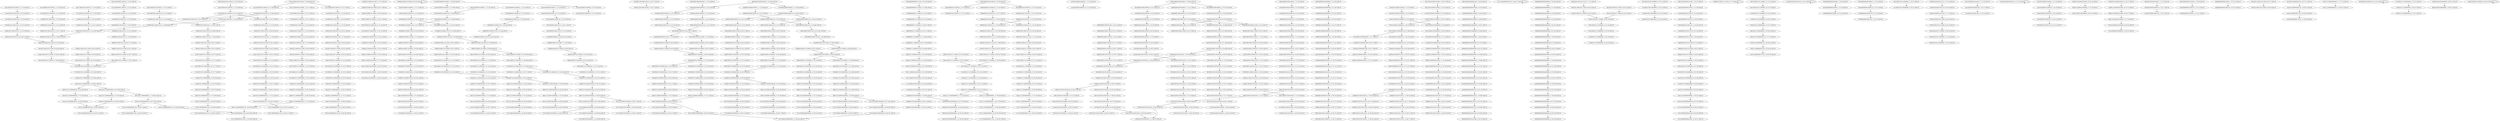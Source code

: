 digraph G {
    "10001010110000000001_15-35:17-LEN:20" -> "00010101100000000011_16-36:15-LEN:20";
    "10000101100001001000_15-35:23-LEN:20" -> "00001011000010010000_16-36:23-LEN:20";
    "00000101000011010000_8-28:16-LEN:20" -> "00000101000011010000_8-28:16-LEN:20";
    "01010010000001000011_1-21:20-LEN:20" -> "10100100000010000110_2-22:23-LEN:20";
    "10100100000101000011_2-21:393-LEN:20" -> "01001000001010000110_3-22:409-LEN:20";
    "01000011001000010010_14-33:17-LEN:20" -> "10000110010000100100_15-34:17-LEN:20";
    "01000000011000101011_5-24:25-LEN:20" -> "10000000110001010111_6-25:25-LEN:20";
    "10000010000101100000_9-29:19-LEN:20" -> "00000100001011000001_10-30:19-LEN:20";
    "00000001111000001010_8-27:200-LEN:20" -> "00000011110000010100_9-28:206-LEN:20";
    "10000110110000100000_15-35:20-LEN:20" -> "00001101100001000000_16-36:20-LEN:20";
    "00110001001110000000_12-32:31-LEN:20" -> "01100010011100000000_13-33:31-LEN:20";
    "00011011000000100000_17-37:19-LEN:20" -> "00110110000001000000_18-38:18-LEN:20";
    "01111100000000001110_20-39:190-LEN:20" -> "11111000000000011101_21-40:187-LEN:20";
    "11010001001100010101_3-23:20-LEN:20" -> "10100010011000101011_4-24:20-LEN:20";
    "00001101000010010000_16-36:31-LEN:20" -> "00011010000100100000_17-37:30-LEN:20";
    "00110100001001000000_18-38:31-LEN:20" -> "01101000010010000001_19-39:32-LEN:20";
    "01000010110000100100_14-34:23-LEN:20" -> "10000101100001001000_15-35:23-LEN:20";
    "00101000010011000101_2-21:19-LEN:20" -> "01010000100110001010_3-22:19-LEN:20";
    "01010010000010000011_1-21:18-LEN:20" -> "10100100000100000110_2-22:19-LEN:20";
    "00010000110010010001_12-32:16-LEN:20" -> "00100001100100100010_13-33:16-LEN:20";
    "00100000001000000000_2-21:145-LEN:20" -> "01000000010000000000_3-22:145-LEN:20";
    "10100001010000001010_8-27:237-LEN:20" -> "01000010100000010100_9-28:238-LEN:20";
    "01101100000010000001_19-39:17-LEN:20" -> "11011000000100000011_20-40:16-LEN:20";
    "01000010000010000110_3-22:442-LEN:20" -> "10000100000100001101_4-23:413-LEN:20";
    "01000010000010000110_3-22:442-LEN:20" -> "10000100000100001101_4-24:22-LEN:20";
    "00010100001101100001_10-29:390-LEN:20" -> "00101000011011000010_11-30:386-LEN:20";
    "01101100001001000000_19-38:358-LEN:20" -> "11011000010010000001_20-40:18-LEN:20";
    "01101100001001000000_19-38:358-LEN:20" -> "11011000010010000001_20-39:354-LEN:20";
    "00110110000010000000_18-37:365-LEN:20" -> "01101100000100000000_19-38:359-LEN:20";
    "00010010010100100100_17-37:21-LEN:20" -> "00100100101001001000_18-38:20-LEN:20";
    "01000010011000100111_5-25:32-LEN:20" -> "10000100110001001110_6-26:31-LEN:20";
    "01000010110000010000_14-34:20-LEN:20" -> "10000101100000100000_15-35:19-LEN:20";
    "00000011110000010100_9-28:206-LEN:20" -> "00000111100000101001_10-29:198-LEN:20";
    "00100000000000010000_2-21:83-LEN:20" -> "01000000000000100000_3-22:85-LEN:20";
    "01000010011000101011_5-25:18-LEN:20" -> "10000100110001010110_6-26:20-LEN:20";
    "01111100000000001101_20-40:17-LEN:20" -> "01111100000000001101_20-40:17-LEN:20";
    "10000110110000100100_15-34:372-LEN:20" -> "00001101100001001000_16-35:376-LEN:20";
    "00010111110000000000_16-35:221-LEN:20" -> "00101111100000000001_17-36:199-LEN:20";
    "00010111110000000000_16-35:221-LEN:20" -> "00101111100000000001_17-37:16-LEN:20";
    "00000000000000000000_4-23:244-LEN:20" -> "00000000000000000000_5-24:241-LEN:20";
    "00001101100001000000_16-36:20-LEN:20" -> "00011011000010000000_17-37:20-LEN:20";
    "10001000011000010100_11-31:35-LEN:20" -> "00010000110000101001_12-32:35-LEN:20";
    "01100010011100000000_13-33:31-LEN:20" -> "11000100111000000000_14-34:32-LEN:20";
    "00100010000110000101_9-29:34-LEN:20" -> "01000100001100001010_10-30:35-LEN:20";
    "00101000000101001010_13-32:226-LEN:20" -> "01010000001010010100_14-33:228-LEN:20";
    "00011001001000100100_17-37:17-LEN:20" -> "00110010010001001000_18-38:17-LEN:20";
    "01010000101000000101_7-26:232-LEN:20" -> "10100001010000001010_8-27:237-LEN:20";
    "01101100000100000000_19-38:359-LEN:20" -> "11011000001000000000_20-39:357-LEN:20";
    "00000100010000100100_6-26:24-LEN:20" -> "00001000100001001001_7-27:23-LEN:20";
    "10000110110000010000_15-34:383-LEN:20" -> "00001101100000100000_16-35:384-LEN:20";
    "00101011000000000110_17-37:69-LEN:20" -> "01010110000000001101_18-38:65-LEN:20";
    "10000100110000101110_6-26:24-LEN:20" -> "00001001100001011100_7-27:26-LEN:20";
    "10000010100001101000_7-27:29-LEN:20" -> "00000101000011010000_8-28:30-LEN:20";
    "00000001000011001001_8-27:17-LEN:20" -> "00000010000110010010_9-28:17-LEN:20";
    "00000010001000011000_5-25:32-LEN:20" -> "00000100010000110000_6-26:31-LEN:20";
    "10100001001100010101_3-23:19-LEN:20" -> "01000010011000101011_5-24:389-LEN:20";
    "10100001001100010101_3-23:19-LEN:20" -> "01000010011000101011_5-25:65-LEN:20";
    "10000100000100001011_4-24:19-LEN:20" -> "00001000001000010110_5-25:20-LEN:20";
    "10001010110000000001_15-35:78-LEN:20" -> "00010101100000000011_16-36:73-LEN:20";
    "00110001011110000000_12-32:16-LEN:20" -> "01100010111100000000_13-33:16-LEN:20";
    "00000000000000000000_14-33:241-LEN:20" -> "00000000000000000000_15-34:236-LEN:20";
    "01100010100110000000_13-32:15-LEN:20" -> "11000101001100000000_14-33:15-LEN:20";
    "00000000100000000000_9-28:101-LEN:20" -> "00000001000000000000_10-29:99-LEN:20";
    "10101100000000011010_19-39:63-LEN:20" -> "01011000000000110101_20-40:62-LEN:20";
    "10000010100100000000_18-38:17-LEN:20" -> "00000101001000000001_19-39:15-LEN:20";
    "00100001101100000100_13-32:386-LEN:20" -> "01000011011000001000_14-33:385-LEN:20";
    "00000000000000000000_3-22:248-LEN:20" -> "00000000000000000000_4-23:244-LEN:20";
    "00010011000100111000_8-28:35-LEN:20" -> "00100110001001110000_9-29:35-LEN:20";
    "10000110110000100000_15-35:18-LEN:20" -> "00001101100001000000_16-36:19-LEN:20";
    "00000010100101001110_18-37:18-LEN:20" -> "00000101001010011100_19-38:18-LEN:20";
    "00110100000100000000_18-38:23-LEN:20" -> "01101000001000000000_19-39:23-LEN:20";
    "10000010011000101011_4-24:18-LEN:20" -> "00000100110001010111_5-25:17-LEN:20";
    "00001011000010010000_16-36:23-LEN:20" -> "00010110000100100000_17-37:23-LEN:20";
    "01000001000010110000_8-28:20-LEN:20" -> "10000010000101100000_9-29:19-LEN:20";
    "00011011000010000000_17-37:18-LEN:20" -> "00110110000100000000_18-38:19-LEN:20";
    "01011000010010000001_19-39:23-LEN:20" -> "10110000100100000011_20-40:23-LEN:20";
    "00001000001000010110_5-25:20-LEN:20" -> "00010000010000101100_6-26:21-LEN:20";
    "00001001100010101100_7-27:69-LEN:20" -> "00010011000101011000_8-28:73-LEN:20";
    "01000100001100100101_10-29:349-LEN:20" -> "10001000011001001010_11-30:340-LEN:20";
    "01011000001000000000_19-39:20-LEN:20" -> "10110000010000000001_20-40:17-LEN:20";
    "10000010000110100000_9-29:21-LEN:20" -> "00000100001101000001_10-30:22-LEN:20";
    "00000000000000100101_18-37:82-LEN:20" -> "00000000000001001010_19-38:80-LEN:20";
    "10000000101001101100_7-26:29-LEN:20" -> "00000001010011011000_8-27:33-LEN:20";
    "01000000010100110110_6-25:30-LEN:20" -> "10000000101001101100_7-26:29-LEN:20";
    "01010000001010010100_14-33:228-LEN:20" -> "10100000010100101001_15-34:214-LEN:20";
    "00010000010100001101_3-23:15-LEN:20" -> "00100000101000011010_5-25:31-LEN:20";
    "00010000010100001101_3-23:15-LEN:20" -> "00100000101000011011_5-24:370-LEN:20";
    "00000001000000000000_10-29:99-LEN:20" -> "00000010000000000000_11-30:98-LEN:20";
    "01000000100010000100_3-23:23-LEN:20" -> "10000001000100001001_4-24:20-LEN:20";
    "00000000000000000000_5-24:241-LEN:20" -> "00000000000000000000_6-25:242-LEN:20";
    "00010000010000110100_6-26:32-LEN:20" -> "00100000100001101000_7-27:31-LEN:20";
    "10001000010010010100_11-31:22-LEN:20" -> "00010000100100101001_12-32:20-LEN:20";
    "10000001010010100111_17-36:18-LEN:20" -> "00000010100101001110_18-37:18-LEN:20";
    "00000100001101100001_10-30:16-LEN:20" -> "00001000011011000010_11-31:16-LEN:20";
    "10000010000110110000_9-29:15-LEN:20" -> "00000100001101100001_10-30:16-LEN:20";
    "10100000001010000110_2-22:45-LEN:20" -> "01000000010100001101_3-23:38-LEN:20";
    "00001010000001010010_11-30:237-LEN:20" -> "00010100000010100101_12-31:227-LEN:20";
    "00000010011000101111_5-24:190-LEN:20" -> "00000100110001011111_6-25:194-LEN:20";
    "10100000001001010011_15-35:34-LEN:20" -> "01000000010010100110_16-36:30-LEN:20";
    "00000011000101111100_8-27:15-LEN:20" -> "00000011000101111100_8-27:15-LEN:20";
    "00010100001101100000_10-30:19-LEN:20" -> "00101000011011000000_11-31:18-LEN:20";
    "00001000001000011011_5-24:402-LEN:20" -> "00010000010000110110_6-25:401-LEN:20";
    "10100001010000001000_8-28:17-LEN:20" -> "01000010100000010001_9-29:17-LEN:20";
    "10000110010010100100_15-34:327-LEN:20" -> "00001100100101001000_16-36:23-LEN:20";
    "10000110010010100100_15-34:327-LEN:20" -> "00001100100101001001_16-35:313-LEN:20";
    "01001001010010010001_19-39:18-LEN:20" -> "10010010100100100011_20-40:18-LEN:20";
    "11000101011000000000_14-34:78-LEN:20" -> "10001010110000000001_15-35:78-LEN:20";
    "00001000100011000001_20-39:122-LEN:20" -> "00010001000110000011_21-40:115-LEN:20";
    "00000010000000000000_11-30:98-LEN:20" -> "00000100000000000000_12-31:97-LEN:20";
    "00010000110100000100_12-32:26-LEN:20" -> "00100001101000001000_13-33:25-LEN:20";
    "10000010000101100000_9-29:21-LEN:20" -> "00000100001011000001_10-30:19-LEN:20";
    "00001001100010111100_7-27:25-LEN:20" -> "00010011000101111000_8-28:26-LEN:20";
    "10000000100101001100_17-37:30-LEN:20" -> "00000001001010011000_18-38:31-LEN:20";
    "00001000100001001001_7-27:23-LEN:20" -> "00010001000010010010_8-28:24-LEN:20";
    "01001100010101110000_10-29:421-LEN:20" -> "10011000101011100000_11-30:418-LEN:20";
    "11110000010100100000_15-34:196-LEN:20" -> "11100000101001000000_16-35:197-LEN:20";
    "01000100001001001010_10-30:20-LEN:20" -> "10001000010010010100_11-31:20-LEN:20";
    "00110001010111000000_12-32:15-LEN:20" -> "01100010101110000000_13-33:15-LEN:20";
    "00111100000101001000_13-32:196-LEN:20" -> "01111000001010010000_14-33:195-LEN:20";
    "10000001001100010111_4-23:203-LEN:20" -> "00000010011000101111_5-24:190-LEN:20";
    "10000001001100010111_4-23:203-LEN:20" -> "00000010011000101111_5-25:24-LEN:20";
    "00000000011110000010_6-25:211-LEN:20" -> "00000000111100000101_7-26:200-LEN:20";
    "01011110000000000111_18-38:23-LEN:20" -> "10111100000000001110_19-39:22-LEN:20";
    "11000101011100000000_14-34:15-LEN:20" -> "10001010111000000001_15-35:17-LEN:20";
    "00000001000100001100_3-23:30-LEN:20" -> "00000010001000011000_5-25:32-LEN:20";
    "00000001000100001100_3-23:30-LEN:20" -> "00000010001000011001_5-24:388-LEN:20";
    "00000001000100001100_3-23:30-LEN:20" -> "00000010001000011000_5-24:15-LEN:20";
    "00000000000100000000_6-25:88-LEN:20" -> "00000000001000000000_7-26:91-LEN:20";
    "00001001001010010010_16-36:17-LEN:20" -> "00010010010100100100_17-37:19-LEN:20";
    "00001010000110100001_9-29:29-LEN:20" -> "00010100001101000010_10-30:30-LEN:20";
    "00010101100000000011_16-36:15-LEN:20" -> "00101011000000000110_17-37:15-LEN:20";
    "10100001000100010101_4-23:15-LEN:20" -> "10100001000100010101_4-23:15-LEN:20";
    "00000000000000000000_15-34:236-LEN:20" -> "00000000000000000000_16-35:233-LEN:20";
    "01000001010000110110_6-25:369-LEN:20" -> "10000010100001101100_7-26:369-LEN:20";
    "00001100100101001000_16-36:23-LEN:20" -> "00011001001010010000_17-37:23-LEN:20";
    "00010011000101111000_8-28:26-LEN:20" -> "00100110001011110000_9-29:25-LEN:20";
    "00100000000001000011_2-21:16-LEN:20" -> "01000000000010000110_3-22:16-LEN:20";
    "00000010001000110000_18-37:131-LEN:20" -> "00000100010001100000_19-38:127-LEN:20";
    "00010000000001000011_1-21:22-LEN:20" -> "00100000000010000110_2-22:21-LEN:20";
    "00101011000000000110_17-37:15-LEN:20" -> "01010110000000001101_18-38:15-LEN:20";
    "00100000000000100010_10-29:139-LEN:20" -> "01000000000001000100_11-30:133-LEN:20";
    "00001101000001000000_16-36:25-LEN:20" -> "00011010000010000000_17-37:24-LEN:20";
    "10101110000000001010_19-39:28-LEN:20" -> "01011100000000010101_20-40:27-LEN:20";
    "00100101000010100000_2-22:15-LEN:20" -> "01001010000101000000_3-23:15-LEN:20";
    "00011010000010000000_17-37:24-LEN:20" -> "00110100000100000000_18-38:23-LEN:20";
    "00000101000011010000_8-28:30-LEN:20" -> "00001010000110100001_9-29:29-LEN:20";
    "10000110000101001001_15-35:35-LEN:20" -> "00001100001010010010_16-36:34-LEN:20";
    "00010000101100000100_12-32:19-LEN:20" -> "00100001011000001000_13-33:20-LEN:20";
    "00110001010110000000_12-32:15-LEN:20" -> "01100010101100000000_13-33:15-LEN:20";
    "00001000001000011010_5-25:32-LEN:20" -> "00010000010000110100_6-26:32-LEN:20";
    "00001000010110000010_11-31:19-LEN:20" -> "00010000101100000100_12-32:20-LEN:20";
    "00000111100000101001_10-29:198-LEN:20" -> "00001111000001010010_11-30:199-LEN:20";
    "10001010111000000001_15-35:17-LEN:20" -> "00010101110000000011_16-36:16-LEN:20";
    "00010010010100100100_17-37:19-LEN:20" -> "00100100101001001000_18-38:20-LEN:20";
    "00100001000001000011_2-21:444-LEN:20" -> "01000010000010000110_3-22:442-LEN:20";
    "00001101100000100000_16-35:384-LEN:20" -> "00011011000001000000_17-36:383-LEN:20";
    "10000000000001000000_4-23:86-LEN:20" -> "00000000000010000000_5-24:87-LEN:20";
    "11011000001000000000_20-39:357-LEN:20" -> "10110000010000000001_21-40:354-LEN:20";
    "00011011000010000000_17-37:20-LEN:20" -> "00110110000100000000_18-38:20-LEN:20";
    "00100010000100100101_9-29:22-LEN:20" -> "01000100001001001010_10-30:23-LEN:20";
    "00001011000001000000_16-36:21-LEN:20" -> "00010110000010000000_17-37:21-LEN:20";
    "00110000101110000000_12-32:31-LEN:20" -> "01100001011100000000_13-33:31-LEN:20";
    "00101001101100000000_13-32:30-LEN:20" -> "01010011011000000000_14-33:30-LEN:20";
    "00001001100010111110_7-26:193-LEN:20" -> "00010011000101111100_8-27:199-LEN:20";
    "10000100110001010111_6-25:393-LEN:20" -> "00001001100010101110_7-26:402-LEN:20";
    "00000100001100100101_10-29:17-LEN:20" -> "00001000011001001010_11-30:17-LEN:20";
    "00010100001001100010_1-20:24-LEN:20" -> "00101000010011000101_2-21:19-LEN:20";
    "10001000010010010100_11-31:20-LEN:20" -> "00010000100100101001_12-32:22-LEN:20";
    "00100000001010011011_5-24:30-LEN:20" -> "01000000010100110110_6-25:30-LEN:20";
    "00001000000000001000_8-27:141-LEN:20" -> "00010000000000010001_9-28:136-LEN:20";
    "01101000010011000101_2-21:450-LEN:20" -> "11010000100110001010_3-22:456-LEN:20";
    "00100100010101110000_9-29:16-LEN:20" -> "01001000101011100000_10-30:16-LEN:20";
    "00010010001010111000_8-28:16-LEN:20" -> "00100100010101110000_9-29:16-LEN:20";
    "10011000010111000000_11-31:30-LEN:20" -> "00110000101110000000_12-32:31-LEN:20";
    "01010000110110000001_12-32:18-LEN:20" -> "10100001101100000010_13-33:18-LEN:20";
    "01011111000000000011_18-37:190-LEN:20" -> "10111110000000000111_19-38:180-LEN:20";
    "00110010010100100100_18-37:305-LEN:20" -> "01100100101001001000_19-38:302-LEN:20";
    "00010000000000000010_14-33:91-LEN:20" -> "00100000000000000100_15-34:85-LEN:20";
    "00000010100001101100_6-26:34-LEN:20" -> "00000101000011011000_8-27:396-LEN:20";
    "00001010000101100001_9-29:16-LEN:20" -> "00010100001011000010_10-30:17-LEN:20";
    "10100001001100010101_4-23:434-LEN:20" -> "01000010011000101011_5-24:389-LEN:20";
    "10100001001100010101_4-23:434-LEN:20" -> "01000010011000101011_5-25:65-LEN:20";
    "00011010000010000000_17-37:28-LEN:20" -> "00110100000100000000_18-38:28-LEN:20";
    "10000101000000100010_10-30:16-LEN:20" -> "00001010000001000101_11-31:15-LEN:20";
    "00000000000000000000_8-27:248-LEN:20" -> "00000000000000000000_9-28:251-LEN:20";
    "11011000010010000001_20-39:354-LEN:20" -> "10110000100100000011_21-40:360-LEN:20";
    "00000000000000000000_11-30:249-LEN:20" -> "00000000000000000000_12-31:245-LEN:20";
    "00100000010011000101_2-21:215-LEN:20" -> "01000000100110001011_3-22:213-LEN:20";
    "01001100010101100000_10-30:21-LEN:20" -> "10011000101011000000_11-31:19-LEN:20";
    "00000000000000000000_6-25:242-LEN:20" -> "00000000000000000000_7-26:245-LEN:20";
    "00100001000001000010_2-22:25-LEN:20" -> "01000010000010000101_3-23:24-LEN:20";
    "10000001000100001001_4-24:23-LEN:20" -> "00000010001000010010_5-25:26-LEN:20";
    "00000110001010111000_9-28:27-LEN:20" -> "00001100010101110000_10-29:27-LEN:20";
    "01000010011000101011_5-24:389-LEN:20" -> "10000100110001010111_6-25:393-LEN:20";
    "10000100100010101110_6-26:16-LEN:20" -> "00001001000101011100_7-27:15-LEN:20";
    "01001100010111100000_10-30:23-LEN:20" -> "10011000101111000000_11-31:21-LEN:20";
    "00100000000000000100_15-34:85-LEN:20" -> "01000000000000001001_16-35:78-LEN:20";
    "10100001010000000100_8-28:33-LEN:20" -> "01000010100000001001_9-29:34-LEN:20";
    "00100110001010110000_9-29:22-LEN:20" -> "01001100010101100000_10-30:21-LEN:20";
    "10111100000000001110_19-39:22-LEN:20" -> "01111000000000011101_20-40:23-LEN:20";
    "01010000110100001001_12-32:29-LEN:20" -> "10100001101000010010_13-33:29-LEN:20";
    "00010000000000100001_1-20:16-LEN:20" -> "00100000000001000011_2-21:16-LEN:20";
    "01101000010010001010_2-22:17-LEN:20" -> "11010000100100010101_3-23:15-LEN:20";
    "11001010000101000000_4-23:251-LEN:20" -> "10010100001010000000_5-25:29-LEN:20";
    "11001010000101000000_4-23:251-LEN:20" -> "10010100001010000001_5-24:233-LEN:20";
    "00100001000001000010_2-22:25-LEN:20" -> "01000010000010000101_3-23:20-LEN:20";
    "00010000110010010100_12-31:344-LEN:20" -> "00100001100100101001_13-32:338-LEN:20";
    "00010011000101111000_8-28:16-LEN:20" -> "00100110001011110000_9-29:16-LEN:20";
    "01100010101110000000_13-32:444-LEN:20" -> "11000101011100000000_14-33:440-LEN:20";
    "00001000011011000000_11-31:25-LEN:20" -> "00010000110110000000_12-32:24-LEN:20";
    "01000000100010000100_3-23:26-LEN:20" -> "10000001000100001001_4-24:23-LEN:20";
    "00000001000100011000_17-36:134-LEN:20" -> "00000010001000110000_18-37:131-LEN:20";
    "00001101100000000000_16-36:24-LEN:20" -> "00011011000000000000_17-37:25-LEN:20";
    "01111000001010010000_14-33:195-LEN:20" -> "11110000010100100000_15-34:196-LEN:20";
    "01000010000010000101_3-23:24-LEN:20" -> "10000100000100001011_4-24:24-LEN:20";
    "10010100001010000000_5-25:29-LEN:20" -> "00101000010100000001_6-26:32-LEN:20";
    "10000100000100001011_4-24:24-LEN:20" -> "00001000001000010110_5-25:21-LEN:20";
    "00000000000001001010_19-38:80-LEN:20" -> "00000000000010010100_20-39:82-LEN:20";
    "00000000010000110010_6-25:15-LEN:20" -> "00000000100001100100_7-26:15-LEN:20";
    "00000100010000110000_6-26:31-LEN:20" -> "00001000100001100001_7-27:33-LEN:20";
    "01010111000000000101_18-38:28-LEN:20" -> "10101110000000001010_19-39:28-LEN:20";
    "10100001101100001001_13-32:365-LEN:20" -> "01000011011000010010_14-33:378-LEN:20";
    "10000000000000010010_17-36:80-LEN:20" -> "00000000000000100101_18-37:82-LEN:20";
    "00000001010011011000_8-27:33-LEN:20" -> "00000010100110110000_9-28:31-LEN:20";
    "00000010001000011001_5-24:388-LEN:20" -> "00000100010000110010_6-25:390-LEN:20";
    "00000001001010011000_18-38:31-LEN:20" -> "00000010010100110001_19-39:28-LEN:20";
    "00100000000010000110_2-22:21-LEN:20" -> "01000000000100001101_3-23:16-LEN:20";
    "10000010000110100000_9-29:32-LEN:20" -> "00000100001101000001_10-30:28-LEN:20";
    "00100000010001000011_2-21:413-LEN:20" -> "01000000100010000110_3-22:408-LEN:20";
    "00101100000100000000_18-38:21-LEN:20" -> "01011000001000000000_19-39:19-LEN:20";
    "00100010000010000110_2-22:15-LEN:20" -> "00100010000010000110_2-22:15-LEN:20";
    "01101000000011000101_2-21:32-LEN:20" -> "11010000000110001010_3-22:33-LEN:20";
    "01000001000010110000_8-28:21-LEN:20" -> "10000010000101100000_9-29:21-LEN:20";
    "00100000100001011000_7-27:20-LEN:20" -> "01000001000010110000_8-28:20-LEN:20";
    "00100001101000001000_13-33:25-LEN:20" -> "01000011010000010000_14-34:26-LEN:20";
    "00100110001011110000_9-29:25-LEN:20" -> "01001100010111100000_10-30:23-LEN:20";
    "10100110110000000000_15-34:29-LEN:20" -> "01001101100000000000_16-35:30-LEN:20";
    "01001000000010100110_3-22:38-LEN:20" -> "10010000000101001101_4-23:34-LEN:20";
    "10011000101111000000_11-31:21-LEN:20" -> "00110001011110000000_12-32:24-LEN:20";
    "00101100000100000000_18-38:21-LEN:20" -> "01011000001000000000_19-39:20-LEN:20";
    "00000000100110001011_2-22:17-LEN:20" -> "00000001001100010111_3-23:16-LEN:20";
    "00001001100010011100_7-27:34-LEN:20" -> "00010011000100111000_8-28:35-LEN:20";
    "00000000100010000110_2-22:30-LEN:20" -> "00000001000100001100_3-23:30-LEN:20";
    "01001000001010000101_3-23:19-LEN:20" -> "10010000010100001011_4-24:15-LEN:20";
    "00000000000100010001_13-32:132-LEN:20" -> "00000000001000100011_14-33:127-LEN:20";
    "11000101011100000000_14-33:440-LEN:20" -> "10001010111000000000_15-34:451-LEN:20";
    "00011000010100100100_17-37:34-LEN:20" -> "00110000101001001000_18-38:34-LEN:20";
    "00100100101001001000_18-38:20-LEN:20" -> "01001001010010010001_19-39:18-LEN:20";
    "00101000011011000000_11-31:18-LEN:20" -> "01010000110110000001_12-32:18-LEN:20";
    "01101100000000000100_19-38:25-LEN:20" -> "11011000000000001000_20-39:26-LEN:20";
    "00100001100100101001_13-32:338-LEN:20" -> "01000011001001010010_14-33:338-LEN:20";
    "01000000000000001001_16-35:78-LEN:20" -> "10000000000000010010_17-36:80-LEN:20";
    "10010000001000011011_4-24:17-LEN:20" -> "00100000010000110110_5-25:19-LEN:20";
    "10000100000100001101_4-23:413-LEN:20" -> "00001000001000011011_5-24:402-LEN:20";
    "10000100000100001101_4-23:413-LEN:20" -> "00001000001000011010_5-25:32-LEN:20";
    "00010000110000101001_12-32:35-LEN:20" -> "00100001100001010010_13-33:34-LEN:20";
    "01000100001001001010_10-30:23-LEN:20" -> "10001000010010010100_11-31:22-LEN:20";
    "01000000010000000000_3-22:145-LEN:20" -> "10000000100000000000_4-23:143-LEN:20";
    "10000000110001010111_6-25:25-LEN:20" -> "00000001100010101110_7-26:28-LEN:20";
    "00010011000101011100_8-27:423-LEN:20" -> "00100110001010111000_9-28:420-LEN:20";
    "01100010101100000000_13-33:20-LEN:20" -> "11000101011000000000_14-34:20-LEN:20";
    "01000001000011010000_8-28:22-LEN:20" -> "10000010000110100000_9-29:21-LEN:20";
    "11000101011000000000_14-34:20-LEN:20" -> "10001010110000000001_15-35:17-LEN:20";
    "10000100110001001110_6-26:31-LEN:20" -> "00001001100010011100_7-27:34-LEN:20";
    "10000010100001011000_7-27:15-LEN:20" -> "00000101000010110000_8-28:17-LEN:20";
    "00000100110001010111_5-25:17-LEN:20" -> "00001001100010101110_7-26:402-LEN:20";
    "10111110000000000111_19-38:180-LEN:20" -> "01111100000000001110_20-39:190-LEN:20";
    "01000011010000010000_14-34:26-LEN:20" -> "10000110100000100000_15-35:25-LEN:20";
    "01000010100000001001_9-29:34-LEN:20" -> "10000101000000010010_10-30:35-LEN:20";
    "10101110000000011010_19-39:16-LEN:20" -> "01011100000000110101_20-40:19-LEN:20";
    "00001011000001000000_16-36:18-LEN:20" -> "00010110000010000000_17-37:19-LEN:20";
    "00010011000101111100_8-27:199-LEN:20" -> "00100110001011111000_9-28:197-LEN:20";
    "00000100010000100100_6-26:20-LEN:20" -> "00001000100001001001_7-27:19-LEN:20";
    "00010000000000010001_9-28:136-LEN:20" -> "00100000000000100010_10-29:139-LEN:20";
    "00100111000000000110_17-37:31-LEN:20" -> "01001110000000001101_18-38:32-LEN:20";
    "11100000101001000000_16-35:197-LEN:20" -> "11000001010010000000_17-36:204-LEN:20";
    "00010110000100100000_17-37:16-LEN:20" -> "00101100001001000000_18-38:15-LEN:20";
    "00010000101100000100_12-32:20-LEN:20" -> "00100001011000001000_13-33:17-LEN:20";
    "00100000010001000010_2-22:23-LEN:20" -> "01000000100010000100_3-23:23-LEN:20";
    "10011000101011100000_11-30:418-LEN:20" -> "00110001010111000000_12-31:450-LEN:20";
    "10010000000101001101_4-23:34-LEN:20" -> "00100000001010011011_5-24:30-LEN:20";
    "11000001010010000000_17-36:204-LEN:20" -> "10000010100100000000_18-38:17-LEN:20";
    "11000001010010000000_17-36:204-LEN:20" -> "10000010100100000000_18-37:194-LEN:20";
    "00100001101100001000_13-33:18-LEN:20" -> "01000011011000010000_14-34:19-LEN:20";
    "00010100001101000010_10-30:30-LEN:20" -> "00101000011010000100_11-31:30-LEN:20";
    "00100000100001101000_7-27:31-LEN:20" -> "01000001000011010000_8-28:32-LEN:20";
    "00100110000101110000_9-29:30-LEN:20" -> "01001100001011100000_10-30:29-LEN:20";
    "00010001000010010010_8-28:20-LEN:20" -> "00100010000100100101_9-29:21-LEN:20";
    "00000000000010000000_5-24:87-LEN:20" -> "00000000000100000000_6-25:88-LEN:20";
    "00011110000010100100_12-31:198-LEN:20" -> "00111100000101001000_13-32:196-LEN:20";
    "00101000010100000010_6-25:248-LEN:20" -> "01010000101000000101_7-26:232-LEN:20";
    "00101000010100000010_6-25:248-LEN:20" -> "01010000101000000100_7-27:17-LEN:20";
    "01000001000011011000_8-28:15-LEN:20" -> "10000010000110110000_9-29:15-LEN:20";
    "10000000101000011011_4-24:38-LEN:20" -> "00000001010000110110_5-25:34-LEN:20";
    "01001100010101100000_10-30:72-LEN:20" -> "10011000101011000000_11-31:72-LEN:20";
    "00001000011011000001_11-30:389-LEN:20" -> "00010000110110000010_12-31:384-LEN:20";
    "00100000100001101000_7-27:21-LEN:20" -> "01000001000011010000_8-28:22-LEN:20";
    "00010001000011000010_8-28:35-LEN:20" -> "00100010000110000101_9-29:34-LEN:20";
    "00101000000010010100_13-33:38-LEN:20" -> "01010000000100101001_14-34:33-LEN:20";
    "00011010000100100000_17-37:16-LEN:20" -> "00110100001001000000_18-38:16-LEN:20";
    "00101000010011000101_1-21:22-LEN:20" -> "01010000100110001010_2-22:22-LEN:20";
    "00100010000010000110_2-22:17-LEN:20" -> "01000100000100001101_3-23:15-LEN:20";
    "00010000001000100001_1-21:20-LEN:20" -> "00100000010001000010_2-22:23-LEN:20";
    "01000000100010000110_3-22:408-LEN:20" -> "10000001000100001100_4-23:405-LEN:20";
    "10101110000000001010_19-39:28-LEN:20" -> "01011100000000010101_20-40:27-LEN:20";
    "10100001101100001000_13-33:17-LEN:20" -> "01000011011000010000_14-34:19-LEN:20";
    "01000011011000010000_14-34:19-LEN:20" -> "10000110110000100000_15-35:20-LEN:20";
    "00000000000000000000_1-20:244-LEN:20" -> "00000000000000000000_2-21:250-LEN:20";
    "00000000000000000000_2-21:250-LEN:20" -> "00000000000000000000_3-22:248-LEN:20";
    "10000110110000000000_15-35:24-LEN:20" -> "00001101100000000000_16-36:24-LEN:20";
    "00110100001001100001_1-21:31-LEN:20" -> "01101000010011000010_2-22:31-LEN:20";
    "00000000010011000101_1-21:18-LEN:20" -> "00000000100110001011_2-22:17-LEN:20";
    "00100001001001010010_13-33:20-LEN:20" -> "01000010010010100100_14-34:20-LEN:20";
    "00110100001001100010_1-20:468-LEN:20" -> "01101000010011000101_2-21:450-LEN:20";
    "00110100001001100010_1-20:468-LEN:20" -> "01101000010011000100_2-22:27-LEN:20";
    "01001101100000000000_16-35:30-LEN:20" -> "10011011000000000001_17-36:23-LEN:20";
    "01000100000101000011_1-21:15-LEN:20" -> "10001000001010000110_2-22:16-LEN:20";
    "01001010000101000000_3-23:15-LEN:20" -> "10010100001010000000_5-25:29-LEN:20";
    "01001010000101000000_3-23:15-LEN:20" -> "10010100001010000001_5-24:233-LEN:20";
    "01000011011000000000_14-34:24-LEN:20" -> "10000110110000000000_15-35:24-LEN:20";
    "00010100110110000000_12-31:29-LEN:20" -> "00101001101100000000_13-32:30-LEN:20";
    "00010000000001100010_1-20:18-LEN:20" -> "00100000000011000101_2-21:15-LEN:20";
    "00000100000000000000_12-31:97-LEN:20" -> "00001000000000000001_13-32:91-LEN:20";
    "00101011100000000010_17-37:28-LEN:20" -> "01010111000000000101_18-38:28-LEN:20";
    "00000010000110110000_8-28:26-LEN:20" -> "00000100001101100001_9-29:25-LEN:20";
    "00000000000000100011_13-33:15-LEN:20" -> "00000000000001000110_14-34:15-LEN:20";
    "00010011000010111000_8-28:29-LEN:20" -> "00100110000101110000_9-29:30-LEN:20";
    "01000100001100100100_10-30:16-LEN:20" -> "10001000011001001000_11-31:16-LEN:20";
    "01101000010011000010_2-22:31-LEN:20" -> "11010000100110000101_3-23:27-LEN:20";
    "10001010111000000000_15-34:451-LEN:20" -> "00010101110000000001_16-36:28-LEN:20";
    "10001010111000000000_15-34:451-LEN:20" -> "00010101110000000001_16-35:430-LEN:20";
    "10000101100000100000_15-35:19-LEN:20" -> "00001011000001000000_16-36:21-LEN:20";
    "01101000001000000000_19-39:23-LEN:20" -> "11010000010000000001_20-40:22-LEN:20";
    "01001110000000001101_18-38:32-LEN:20" -> "10011100000000011010_19-39:32-LEN:20";
    "10100100000010000110_2-22:23-LEN:20" -> "01001000000100001101_3-23:19-LEN:20";
    "01010000101000000100_7-27:17-LEN:20" -> "10100001010000001000_8-28:17-LEN:20";
    "00110110000000000010_18-37:25-LEN:20" -> "01101100000000000100_19-38:25-LEN:20";
    "00000100110001011110_6-26:26-LEN:20" -> "00001001100010111100_7-27:25-LEN:20";
    "10010001010111000000_11-31:16-LEN:20" -> "00100010101110000000_12-32:15-LEN:20";
    "00010000010000101100_6-26:21-LEN:20" -> "00100000100001011000_7-27:21-LEN:20";
    "00001100010101110000_9-29:18-LEN:20" -> "00011000101011100000_10-30:18-LEN:20";
    "01000010011000101011_5-25:65-LEN:20" -> "10000100110001010110_6-26:68-LEN:20";
    "00010000100000100001_1-21:24-LEN:20" -> "00100001000001000010_2-22:25-LEN:20";
    "10001011111000000000_15-34:215-LEN:20" -> "00010111110000000000_16-35:221-LEN:20";
    "01110000100110001010_2-22:16-LEN:20" -> "11100001001100010101_3-23:16-LEN:20";
    "11010000100110000101_3-23:27-LEN:20" -> "10100001001100001011_4-24:26-LEN:20";
    "00000000010000000000_8-27:97-LEN:20" -> "00000000100000000000_9-28:101-LEN:20";
    "00000000000000000000_10-29:252-LEN:20" -> "00000000000000000000_11-30:249-LEN:20";
    "01011000001000000000_19-39:19-LEN:20" -> "10110000010000000001_21-40:354-LEN:20";
    "01000010010001010111_5-25:16-LEN:20" -> "10000100100010101110_6-26:16-LEN:20";
    "00001000100001100100_7-26:380-LEN:20" -> "00010001000011001001_8-27:368-LEN:20";
    "00101011100000000011_17-36:401-LEN:20" -> "01010111000000000110_18-37:391-LEN:20";
    "01000000000011110000_3-22:210-LEN:20" -> "10000000000111100000_4-23:210-LEN:20";
    "00001001100010101100_7-27:20-LEN:20" -> "00010011000101011000_8-28:21-LEN:20";
    "10000001010010100110_17-36:185-LEN:20" -> "00000010100101001100_18-37:184-LEN:20";
    "00010010000000101001_1-20:37-LEN:20" -> "00100100000001010011_2-21:38-LEN:20";
    "00100000101000011010_5-25:31-LEN:20" -> "01000001010000110100_6-26:28-LEN:20";
    "00010011000101011000_8-28:17-LEN:20" -> "00100110001010110000_9-29:16-LEN:20";
    "00010000110100000100_12-32:24-LEN:20" -> "00100001101000001000_13-33:25-LEN:20";
    "00001100100100010010_16-36:16-LEN:20" -> "00011001001000100100_17-37:17-LEN:20";
    "10011000100111000000_11-31:30-LEN:20" -> "00110001001110000000_12-32:31-LEN:20";
    "00110010010100100000_18-38:23-LEN:20" -> "01100100101001000001_19-39:22-LEN:20";
    "01010011011000000000_14-33:30-LEN:20" -> "10100110110000000000_15-34:29-LEN:20";
    "01100010111110000000_13-32:212-LEN:20" -> "11000101111100000000_14-33:206-LEN:20";
    "10100000001100010101_4-23:30-LEN:20" -> "01000000011000101011_5-24:25-LEN:20";
    "11000101111000000000_14-34:26-LEN:20" -> "10001011110000000000_15-35:27-LEN:20";
    "10000100110001010110_6-26:68-LEN:20" -> "00001001100010101100_7-27:69-LEN:20";
    "00010001000001000011_1-21:18-LEN:20" -> "00100010000010000110_2-22:17-LEN:20";
    "01100000100110001010_2-22:19-LEN:20" -> "11000001001100010101_3-23:18-LEN:20";
    "00001000000000000001_13-32:91-LEN:20" -> "00010000000000000010_14-33:91-LEN:20";
    "00000101000010110000_8-28:17-LEN:20" -> "00001010000101100001_9-29:16-LEN:20";
    "10011001010000101000_1-20:237-LEN:20" -> "00110010100001010000_2-21:243-LEN:20";
    "11010000000110001010_3-22:33-LEN:20" -> "10100000001100010101_4-23:30-LEN:20";
    "00010011000101011000_8-28:73-LEN:20" -> "00100110001010110000_9-29:74-LEN:20";
    "10010100001010000001_5-24:233-LEN:20" -> "00101000010100000010_6-25:248-LEN:20";
    "01101100000100000000_19-39:26-LEN:20" -> "11011000001000000001_20-40:25-LEN:20";
    "01000010100000010001_9-29:17-LEN:20" -> "10000101000000100010_10-30:16-LEN:20";
    "00000000010001000011_1-21:31-LEN:20" -> "00000000100010000110_2-22:30-LEN:20";
    "00001000010110000010_11-31:19-LEN:20" -> "00010000101100000100_12-32:19-LEN:20";
    "00100110001011110000_9-29:15-LEN:20" -> "01001100010111100000_10-30:16-LEN:20";
    "01000011011000000100_14-34:18-LEN:20" -> "10000110110000001000_15-35:17-LEN:20";
    "00001100100101001001_16-35:313-LEN:20" -> "00011001001010010010_17-36:307-LEN:20";
    "01100010111100000000_13-33:16-LEN:20" -> "11000101111000000000_14-34:16-LEN:20";
    "00010000110110000100_12-32:16-LEN:20" -> "00100001101100001000_13-33:18-LEN:20";
    "00101000010100000001_6-26:32-LEN:20" -> "01010000101000000010_7-27:31-LEN:20";
    "10000100110001010110_6-26:20-LEN:20" -> "00001001100010101100_7-27:20-LEN:20";
    "00110001010110000000_12-32:77-LEN:20" -> "01100010101100000000_13-33:77-LEN:20";
    "01001001010010010001_19-39:20-LEN:20" -> "10010010100100100011_21-40:287-LEN:20";
    "00000101001010011000_19-38:191-LEN:20" -> "00001010010100110001_20-39:189-LEN:20";
    "10000110100001001000_15-35:15-LEN:20" -> "00001101000010010000_16-36:17-LEN:20";
    "00000000000000000000_19-38:226-LEN:20" -> "00000000000000000000_20-39:229-LEN:20";
    "01000000010100001101_3-23:38-LEN:20" -> "10000000101000011011_4-24:38-LEN:20";
    "01010010000010100001_1-20:400-LEN:20" -> "10100100000101000011_2-21:393-LEN:20";
    "01010010000010100001_1-20:400-LEN:20" -> "10100100000101000010_2-22:16-LEN:20";
    "10011000101111000000_11-31:16-LEN:20" -> "00110001011110000000_12-32:16-LEN:20";
    "01001100010111110000_10-29:197-LEN:20" -> "10011000101111100000_11-30:194-LEN:20";
    "00001000100001001001_7-27:19-LEN:20" -> "00010001000010010010_8-28:20-LEN:20";
    "10001001110000000001_15-35:33-LEN:20" -> "00010011100000000011_16-36:32-LEN:20";
    "00010000000100000000_1-20:144-LEN:20" -> "00100000001000000000_2-21:145-LEN:20";
    "00100010000110010010_9-28:368-LEN:20" -> "01000100001100100101_10-29:349-LEN:20";
    "00100010000110010010_9-28:368-LEN:20" -> "01000100001100100100_10-30:16-LEN:20";
    "10100110000000001101_19-38:15-LEN:20" -> "01001100000000011010_20-39:18-LEN:20";
    "00001000011010000010_11-31:28-LEN:20" -> "00010000110100000100_12-32:26-LEN:20";
    "00000100110001011111_6-25:194-LEN:20" -> "00001001100010111110_7-26:193-LEN:20";
    "00110001011110000000_12-32:24-LEN:20" -> "01100010111100000000_13-33:26-LEN:20";
    "01000011001001000100_14-34:16-LEN:20" -> "10000110010010001001_15-35:17-LEN:20";
    "00000000000000000000_12-31:245-LEN:20" -> "00000000000000000000_13-32:238-LEN:20";
    "01000001000011011000_8-27:401-LEN:20" -> "10000010000110110000_9-28:404-LEN:20";
    "00001001100001011100_7-27:26-LEN:20" -> "00010011000010111000_8-28:29-LEN:20";
    "10000110100001001000_15-35:31-LEN:20" -> "00001101000010010000_16-36:31-LEN:20";
    "00000100001011000001_10-30:19-LEN:20" -> "00001000010110000010_11-31:19-LEN:20";
    "10001000011001001010_11-30:340-LEN:20" -> "00010000110010010100_12-31:344-LEN:20";
    "01010000110110000100_12-31:380-LEN:20" -> "10100001101100001001_13-32:365-LEN:20";
    "01010000110110000100_12-31:380-LEN:20" -> "10100001101100001000_13-33:17-LEN:20";
    "10100100000101000010_2-22:16-LEN:20" -> "01001000001010000101_3-23:15-LEN:20";
    "00100001100001010010_13-33:34-LEN:20" -> "01000011000010100100_14-34:38-LEN:20";
    "00001000001000011010_5-25:22-LEN:20" -> "00010000010000110100_6-26:21-LEN:20";
    "00011000101011100000_10-30:18-LEN:20" -> "00110001010111000000_12-31:450-LEN:20";
    "00101011100000000110_17-37:15-LEN:20" -> "01010111000000001101_18-38:15-LEN:20";
    "10000110010010001001_15-35:17-LEN:20" -> "00001100100100010010_16-36:16-LEN:20";
    "00010000100100101001_12-32:20-LEN:20" -> "00100001001001010010_13-33:21-LEN:20";
    "00110100001001000101_1-21:16-LEN:20" -> "01101000010010001010_2-22:17-LEN:20";
    "01010000101000000010_7-27:31-LEN:20" -> "10100001010000000100_8-28:33-LEN:20";
    "00000000100001100100_7-26:15-LEN:20" -> "00000001000011001001_8-27:17-LEN:20";
    "00001010010100111001_20-39:17-LEN:20" -> "00010100101001110011_21-40:17-LEN:20";
    "00010000000000111100_1-20:210-LEN:20" -> "00100000000001111000_2-21:209-LEN:20";
    "01100100100010010001_19-39:16-LEN:20" -> "11001001000100100011_20-40:15-LEN:20";
    "11000001001100010101_3-23:18-LEN:20" -> "10000010011000101011_4-24:18-LEN:20";
    "00001111000001010010_11-30:199-LEN:20" -> "00011110000010100100_12-31:198-LEN:20";
    "00000000000000000000_18-37:222-LEN:20" -> "00000000000000000000_19-38:226-LEN:20";
    "00100000101000011011_5-24:370-LEN:20" -> "01000001010000110110_6-25:369-LEN:20";
    "00011001001010010000_17-37:23-LEN:20" -> "00110010010100100000_18-38:23-LEN:20";
    "00000001000000000001_5-24:137-LEN:20" -> "00000010000000000010_6-25:140-LEN:20";
    "10100001101100000010_13-33:18-LEN:20" -> "01000011011000000100_14-34:18-LEN:20";
    "00000001100010101110_7-26:28-LEN:20" -> "00000011000101011100_8-27:27-LEN:20";
    "11000101001100000000_14-33:15-LEN:20" -> "10001010011000000000_15-34:16-LEN:20";
    "00110110000000000000_18-38:24-LEN:20" -> "01101100000000000000_19-39:24-LEN:20";
    "00100000100001011000_7-27:21-LEN:20" -> "01000001000010110000_8-28:21-LEN:20";
    "01101000001000000000_19-39:29-LEN:20" -> "11010000010000000001_20-40:27-LEN:20";
    "00011000101111100000_11-30:15-LEN:20" -> "00110001011111000000_12-31:213-LEN:20";
    "00010011000101011000_8-28:21-LEN:20" -> "00100110001010110000_9-29:22-LEN:20";
    "00110110000100100000_18-38:17-LEN:20" -> "01101100001001000001_19-39:16-LEN:20";
    "00010000000000001000_1-20:83-LEN:20" -> "00100000000000010000_2-21:83-LEN:20";
    "00011011000000000000_17-37:25-LEN:20" -> "00110110000000000000_18-38:24-LEN:20";
    "00110010010001001000_18-38:17-LEN:20" -> "01100100100010010001_19-39:16-LEN:20";
    "00001100010101110000_10-29:27-LEN:20" -> "00011000101011100000_11-30:27-LEN:20";
    "00000000001111000001_5-24:207-LEN:20" -> "00000000011110000010_6-25:211-LEN:20";
    "00101000011010000100_11-31:30-LEN:20" -> "01010000110100001001_12-32:29-LEN:20";
    "10101110000000001101_19-38:382-LEN:20" -> "01011100000000011010_20-39:405-LEN:20";
    "01000000010010100110_16-36:30-LEN:20" -> "10000000100101001100_17-37:30-LEN:20";
    "00101111000000000011_17-37:15-LEN:20" -> "01011110000000000111_18-38:15-LEN:20";
    "01000000000000100000_3-22:85-LEN:20" -> "10000000000001000000_4-23:86-LEN:20";
    "00110001010011000000_12-31:15-LEN:20" -> "01100010100110000000_13-32:15-LEN:20";
    "01000010010010100100_14-34:20-LEN:20" -> "10000100100101001001_15-35:21-LEN:20";
    "00001101000001000000_16-36:30-LEN:20" -> "00011010000010000000_17-37:28-LEN:20";
    "00101111100000000001_17-36:199-LEN:20" -> "01011111000000000011_18-37:190-LEN:20";
    "00010101110000000001_16-36:28-LEN:20" -> "00101011100000000010_17-37:28-LEN:20";
    "10100001001100001011_4-24:26-LEN:20" -> "01000010011000010111_5-25:24-LEN:20";
    "00000000000000000000_7-26:245-LEN:20" -> "00000000000000000000_8-27:248-LEN:20";
    "10000001000011011000_7-27:19-LEN:20" -> "00000010000110110000_8-28:26-LEN:20";
    "00000000111100000101_7-26:200-LEN:20" -> "00000001111000001010_8-27:200-LEN:20";
    "00100000101000010110_5-25:16-LEN:20" -> "00100000101000010110_5-25:16-LEN:20";
    "01010011000000000110_18-37:15-LEN:20" -> "10100110000000001101_19-38:15-LEN:20";
    "11011000000000001000_20-39:26-LEN:20" -> "10110000000000010001_21-40:27-LEN:20";
    "10011000101011000000_11-31:19-LEN:20" -> "00110001010110000000_12-32:21-LEN:20";
    "01000010000010000101_3-23:20-LEN:20" -> "10000100000100001011_4-24:19-LEN:20";
    "00010000001001100010_1-20:234-LEN:20" -> "00100000010011000101_2-21:215-LEN:20";
    "00010000001001100010_1-20:234-LEN:20" -> "00100000010011000101_2-22:18-LEN:20";
    "00100000100001101100_7-26:398-LEN:20" -> "01000001000011011000_8-27:401-LEN:20";
    "11100001001100010101_3-23:16-LEN:20" -> "11000010011000101011_4-24:15-LEN:20";
    "01001100000000011010_20-39:18-LEN:20" -> "10011000000000110101_21-40:18-LEN:20";
    "01000100110001010111_5-25:20-LEN:20" -> "10001001100010101110_6-26:21-LEN:20";
    "01100010101110000000_13-33:15-LEN:20" -> "11000101011100000000_14-34:15-LEN:20";
    "10100100000101000010_2-22:18-LEN:20" -> "01001000001010000101_3-23:19-LEN:20";
    "10011000101011100000_11-31:15-LEN:20" -> "00110001010111000000_12-32:15-LEN:20";
    "00110001010111000000_12-31:450-LEN:20" -> "01100010101110000000_13-32:444-LEN:20";
    "10000101110000000001_15-35:32-LEN:20" -> "00001011100000000011_16-36:33-LEN:20";
    "10011000101011000000_11-31:72-LEN:20" -> "00110001010110000000_12-32:77-LEN:20";
    "01000000000100001101_3-23:16-LEN:20" -> "10000000001000011011_4-24:15-LEN:20";
    "01001000101011100000_10-30:16-LEN:20" -> "10010001010111000000_11-31:16-LEN:20";
    "00110100001001000000_18-38:16-LEN:20" -> "01101000010010000001_19-39:15-LEN:20";
    "00010001000011001001_8-27:368-LEN:20" -> "00100010000110010010_9-28:368-LEN:20";
    "01101100001000000001_19-39:19-LEN:20" -> "11011000010000000011_20-40:19-LEN:20";
    "01001000001010000110_3-22:409-LEN:20" -> "10010000010100001101_4-23:389-LEN:20";
    "00000001001100010111_3-23:16-LEN:20" -> "00000010011000101111_5-24:190-LEN:20";
    "00000001001100010111_3-23:16-LEN:20" -> "00000010011000101111_5-25:24-LEN:20";
    "00111000010011000101_1-21:16-LEN:20" -> "01110000100110001010_2-22:16-LEN:20";
    "00000000000000000000_9-28:251-LEN:20" -> "00000000000000000000_10-29:252-LEN:20";
    "01010111000000000110_18-37:391-LEN:20" -> "10101110000000001101_19-38:382-LEN:20";
    "01010111000000000110_18-37:391-LEN:20" -> "10101110000000001100_19-39:17-LEN:20";
    "01000010010010100100_14-34:22-LEN:20" -> "10000100100101001001_15-35:18-LEN:20";
    "10100010011000101011_4-24:20-LEN:20" -> "01000100110001010111_5-25:20-LEN:20";
    "10000001000100001100_4-23:405-LEN:20" -> "00000010001000011000_5-25:32-LEN:20";
    "10000001000100001100_4-23:405-LEN:20" -> "00000010001000011001_5-24:388-LEN:20";
    "10000001000100001100_4-23:405-LEN:20" -> "00000010001000011000_5-24:15-LEN:20";
    "00001000011001001010_11-30:17-LEN:20" -> "00010000110010010100_12-31:344-LEN:20";
    "11000101111100000000_14-33:206-LEN:20" -> "10001011111000000000_15-34:215-LEN:20";
    "00000010000010000110_2-22:21-LEN:20" -> "00000100000100001101_3-23:20-LEN:20";
    "00100100000101000011_1-21:20-LEN:20" -> "01001000001010000110_3-22:409-LEN:20";
    "01101000010011000100_2-22:27-LEN:20" -> "11010000100110001001_3-23:29-LEN:20";
    "00010001000010010010_8-28:24-LEN:20" -> "00100010000100100101_9-29:22-LEN:20";
    "01100101000010100000_3-22:253-LEN:20" -> "11001010000101000000_4-23:251-LEN:20";
    "10100001001100010011_4-24:29-LEN:20" -> "01000010011000100111_5-25:32-LEN:20";
    "00000000000000000000_13-32:238-LEN:20" -> "00000000000000000000_14-33:241-LEN:20";
    "00000101001010011100_19-38:18-LEN:20" -> "00001010010100111001_20-39:17-LEN:20";
    "00100000010000110110_5-25:19-LEN:20" -> "01000000100001101100_6-26:19-LEN:20";
    "00000100000000000100_7-26:140-LEN:20" -> "00001000000000001000_8-27:141-LEN:20";
    "00000000001000100011_14-33:127-LEN:20" -> "00000000010001000110_15-34:129-LEN:20";
    "00001001000101011100_7-27:15-LEN:20" -> "00010010001010111000_8-28:16-LEN:20";
    "00100001011000001000_13-33:17-LEN:20" -> "01000010110000010000_14-34:18-LEN:20";
    "00001011000010010000_16-36:15-LEN:20" -> "00010110000100100000_17-37:16-LEN:20";
    "10011011000000000001_17-36:23-LEN:20" -> "00110110000000000010_18-37:25-LEN:20";
    "00110100010011000101_1-21:20-LEN:20" -> "01101000100110001010_2-22:20-LEN:20";
    "00010000100100101001_12-32:22-LEN:20" -> "00100001001001010010_13-33:20-LEN:20";
    "00101011100000000010_17-37:30-LEN:20" -> "01010111000000000101_18-38:29-LEN:20";
    "10011000101111100000_11-30:194-LEN:20" -> "00110001011111000000_12-31:213-LEN:20";
    "10001001100010101110_6-26:21-LEN:20" -> "00010011000101011100_8-27:423-LEN:20";
    "10000110100000100000_15-35:29-LEN:20" -> "00001101000001000000_16-36:30-LEN:20";
    "00110010100001010000_2-21:243-LEN:20" -> "01100101000010100000_3-22:253-LEN:20";
    "01000011000010100100_14-34:38-LEN:20" -> "10000110000101001001_15-35:35-LEN:20";
    "00000101000011011000_8-27:396-LEN:20" -> "00001010000110110000_9-28:408-LEN:20";
    "01010000100110001010_3-22:19-LEN:20" -> "10100001001100010101_4-23:434-LEN:20";
    "01010000100110001010_3-22:19-LEN:20" -> "10100001001100010100_4-23:18-LEN:20";
    "01010000100110001010_3-22:19-LEN:20" -> "10100001001100010101_4-24:15-LEN:20";
    "00000100001101000001_10-30:22-LEN:20" -> "00001000011010000010_11-31:23-LEN:20";
    "01100100101001001000_19-38:302-LEN:20" -> "11001001010010010001_20-40:23-LEN:20";
    "01100100101001001000_19-38:302-LEN:20" -> "11001001010010010001_20-39:284-LEN:20";
    "00010100000001001010_12-32:38-LEN:20" -> "00101000000010010100_13-33:38-LEN:20";
    "01000011011000001000_14-33:385-LEN:20" -> "10000110110000010000_15-34:383-LEN:20";
    "10000010100001101100_7-26:369-LEN:20" -> "00000101000011011000_8-27:396-LEN:20";
    "01010110000000001101_18-38:65-LEN:20" -> "10101100000000011010_19-39:63-LEN:20";
    "00100100000001010011_2-21:38-LEN:20" -> "01001000000010100110_3-22:38-LEN:20";
    "00001101100000010000_16-36:18-LEN:20" -> "00011011000000100000_17-37:19-LEN:20";
    "10000110100000100000_15-35:25-LEN:20" -> "00001101000001000000_16-36:25-LEN:20";
    "01000010100000010100_9-28:238-LEN:20" -> "10000101000000101001_10-29:231-LEN:20";
    "00001010010100110001_20-39:189-LEN:20" -> "00010100101001100011_21-40:182-LEN:20";
    "00000010100101001100_18-37:184-LEN:20" -> "00000101001010011000_19-38:191-LEN:20";
    "01000100001100001010_10-30:35-LEN:20" -> "10001000011000010100_11-31:35-LEN:20";
    "00110110000010000000_18-38:25-LEN:20" -> "01101100000100000000_19-39:26-LEN:20";
    "10000010000110110000_9-28:404-LEN:20" -> "00000100001101100000_10-29:414-LEN:20";
    "00010000110110000000_12-32:24-LEN:20" -> "00100001101100000000_13-33:24-LEN:20";
    "00100110001001110000_9-29:35-LEN:20" -> "01001100010011100000_10-30:32-LEN:20";
    "10000100100101001001_15-35:18-LEN:20" -> "00001001001010010010_16-36:17-LEN:20";
    "00001000100001100001_7-27:33-LEN:20" -> "00010001000011000010_8-28:35-LEN:20";
    "10101110000000001100_19-39:17-LEN:20" -> "01011100000000011001_20-40:19-LEN:20";
    "00110110000100000000_18-38:19-LEN:20" -> "01101100001000000001_19-39:19-LEN:20";
    "11000010011000101011_4-24:15-LEN:20" -> "10000100110001010111_6-25:393-LEN:20";
    "00011010000100100000_17-37:30-LEN:20" -> "00110100001001000000_18-38:31-LEN:20";
    "00000100001101100001_9-29:25-LEN:20" -> "00001000011011000010_10-30:25-LEN:20";
    "01101100000000000000_19-39:24-LEN:20" -> "11011000000000000001_20-40:25-LEN:20";
    "00101000011011000010_11-30:386-LEN:20" -> "01010000110110000100_12-31:380-LEN:20";
    "00000000000000000000_16-35:233-LEN:20" -> "00000000000000000000_17-36:226-LEN:20";
    "00010101100000000011_16-36:73-LEN:20" -> "00101011000000000110_17-37:69-LEN:20";
    "00000100001101000001_10-30:28-LEN:20" -> "00001000011010000010_11-31:28-LEN:20";
    "00001100010111110000_10-29:15-LEN:20" -> "00011000101111100000_11-30:15-LEN:20";
    "01101000100110001010_2-22:20-LEN:20" -> "11010001001100010101_3-23:20-LEN:20";
    "00000110001010111000_8-28:18-LEN:20" -> "00001100010101110000_9-29:18-LEN:20";
    "00100010000100100101_9-29:21-LEN:20" -> "01000100001001001010_10-30:20-LEN:20";
    "01100010111100000000_13-33:15-LEN:20" -> "11000101111000000000_14-34:15-LEN:20";
    "00101110000000001101_18-38:26-LEN:20" -> "01011100000000011010_20-39:405-LEN:20";
    "00010000010000101100_6-26:21-LEN:20" -> "00100000100001011000_7-27:20-LEN:20";
    "00101000010110000100_11-31:19-LEN:20" -> "01010000101100001001_12-32:21-LEN:20";
    "00001001001010010010_16-36:23-LEN:20" -> "00010010010100100100_17-37:21-LEN:20";
    "10010000010100001101_4-23:389-LEN:20" -> "00100000101000011010_5-25:31-LEN:20";
    "10010000010100001101_4-23:389-LEN:20" -> "00100000101000011011_5-24:370-LEN:20";
    "00100000010001000010_2-22:25-LEN:20" -> "01000000100010000100_3-23:26-LEN:20";
    "00000010000110110000_8-28:15-LEN:20" -> "00000100001101100000_10-29:414-LEN:20";
    "00001101100001001000_16-35:376-LEN:20" -> "00011011000010010000_17-36:378-LEN:20";
    "00010000010000110100_6-26:21-LEN:20" -> "00100000100001101000_7-27:21-LEN:20";
    "00000101001101100000_10-29:32-LEN:20" -> "00001010011011000000_11-30:31-LEN:20";
    "10000010001000000000_18-38:15-LEN:20" -> "00000100010000000001_19-39:15-LEN:20";
    "00000100001101100000_10-29:414-LEN:20" -> "00001000011011000000_11-31:25-LEN:20";
    "00000100001101100000_10-29:414-LEN:20" -> "00001000011011000001_11-30:389-LEN:20";
    "01010000101100001001_12-32:21-LEN:20" -> "10100001011000010010_13-33:21-LEN:20";
    "00100001101100000000_13-33:24-LEN:20" -> "01000011011000000000_14-34:24-LEN:20";
    "01001000000100001101_3-23:19-LEN:20" -> "10010000001000011011_4-24:17-LEN:20";
    "11000010111000000000_14-34:32-LEN:20" -> "10000101110000000001_15-35:32-LEN:20";
    "01000011011000010000_14-34:19-LEN:20" -> "10000110110000100000_15-35:18-LEN:20";
    "00011011000001000000_17-36:383-LEN:20" -> "00110110000010000000_18-37:365-LEN:20";
    "00011011000001000000_17-36:383-LEN:20" -> "00110110000010000000_18-38:25-LEN:20";
    "10100000010100101001_15-34:214-LEN:20" -> "01000000101001010011_16-35:208-LEN:20";
    "10000000000111100000_4-23:210-LEN:20" -> "00000000001111000001_5-24:207-LEN:20";
    "01000011010000100100_14-34:31-LEN:20" -> "10000110100001001000_15-35:31-LEN:20";
    "00110001010110000000_12-32:21-LEN:20" -> "01100010101100000000_13-33:20-LEN:20";
    "01100010101100000000_13-33:77-LEN:20" -> "11000101011000000000_14-34:78-LEN:20";
    "01000001010000110100_6-26:28-LEN:20" -> "10000010100001101000_7-27:29-LEN:20";
    "01010111000000000101_18-38:29-LEN:20" -> "10101110000000001010_19-39:28-LEN:20";
    "00100000000011000101_2-21:15-LEN:20" -> "01000000000110001011_3-22:15-LEN:20";
    "00000001010000110110_5-25:34-LEN:20" -> "00000010100001101100_6-26:34-LEN:20";
    "00000001000001000011_1-21:20-LEN:20" -> "00000010000010000110_2-22:21-LEN:20";
    "00110000101001001000_18-38:34-LEN:20" -> "01100001010010010001_19-39:34-LEN:20";
    "00001010011011000000_11-30:31-LEN:20" -> "00010100110110000000_12-31:29-LEN:20";
    "00100001101100001001_12-32:21-LEN:20" -> "01000011011000010010_14-33:378-LEN:20";
    "10000100000100001101_4-24:22-LEN:20" -> "00001000001000011010_5-25:22-LEN:20";
    "11010000100110001001_3-23:29-LEN:20" -> "10100001001100010011_4-24:29-LEN:20";
    "11001001010010010001_20-39:284-LEN:20" -> "10010010100100100011_21-40:287-LEN:20";
    "00100110001010110000_9-29:74-LEN:20" -> "01001100010101100000_10-30:72-LEN:20";
    "00110100000100000000_18-38:28-LEN:20" -> "01101000001000000000_19-39:29-LEN:20";
    "01010000000100101001_14-34:33-LEN:20" -> "10100000001001010011_15-35:34-LEN:20";
    "01001100010111100000_10-30:16-LEN:20" -> "10011000101111000000_11-31:16-LEN:20";
    "01000010110000010000_14-34:18-LEN:20" -> "10000101100000100000_15-35:17-LEN:20";
    "00110110000001000000_18-38:18-LEN:20" -> "01101100000010000001_19-39:17-LEN:20";
    "00100001101000001000_13-33:25-LEN:20" -> "01000011010000010000_14-34:26-LEN:20";
    "01101000010010000001_19-39:32-LEN:20" -> "11010000100100000011_20-40:31-LEN:20";
    "00011011000010010000_17-36:378-LEN:20" -> "00110110000100100000_18-38:17-LEN:20";
    "00011011000010010000_17-36:378-LEN:20" -> "00110110000100100000_18-37:364-LEN:20";
    "00001011100000000011_16-36:33-LEN:20" -> "00010111000000000110_17-37:30-LEN:20";
    "01100100101001000001_19-39:22-LEN:20" -> "11001001010010000011_20-40:21-LEN:20";
    "00011001001010010010_17-36:307-LEN:20" -> "00110010010100100100_18-37:305-LEN:20";
    "10100001101000010010_13-33:29-LEN:20" -> "01000011010000100100_14-34:31-LEN:20";
    "00001101100001000000_16-36:19-LEN:20" -> "00011011000010000000_17-37:18-LEN:20";
    "00010000110110000010_12-31:384-LEN:20" -> "00100001101100000100_13-32:386-LEN:20";
    "00000101001000000000_19-38:194-LEN:20" -> "00001010010000000001_20-39:192-LEN:20";
    "11000100111000000000_14-34:32-LEN:20" -> "10001001110000000001_15-35:33-LEN:20";
    "00011000101011100000_11-30:27-LEN:20" -> "00110001010111000000_12-31:450-LEN:20";
    "01000011011000010010_14-33:378-LEN:20" -> "10000110110000100100_15-34:372-LEN:20";
    "00001010010000000001_20-39:192-LEN:20" -> "00010100100000000011_21-40:182-LEN:20";
    "00001010000110110000_9-28:408-LEN:20" -> "00010100001101100001_10-29:390-LEN:20";
    "00001010000110110000_9-28:408-LEN:20" -> "00010100001101100000_10-30:19-LEN:20";
    "00100000010011000101_2-22:18-LEN:20" -> "01000000100110001011_3-23:15-LEN:20";
    "00101100001001000000_18-38:23-LEN:20" -> "01011000010010000001_19-39:23-LEN:20";
    "00000100010001100000_19-38:127-LEN:20" -> "00001000100011000001_20-39:122-LEN:20";
    "10000101000000101001_10-29:231-LEN:20" -> "00001010000001010010_11-30:237-LEN:20";
    "10001011110000000000_15-35:27-LEN:20" -> "00010111100000000001_16-36:26-LEN:20";
    "10000010100100000000_18-37:194-LEN:20" -> "00000101001000000000_19-38:194-LEN:20";
    "01000001000011010000_8-28:32-LEN:20" -> "10000010000110100000_9-29:32-LEN:20";
    "10000000000010001000_12-31:131-LEN:20" -> "00000000000100010001_13-32:132-LEN:20";
    "00001010000000100101_11-31:38-LEN:20" -> "00010100000001001010_12-32:38-LEN:20";
    "00000010100110110000_9-28:31-LEN:20" -> "00000101001101100000_10-29:32-LEN:20";
    "10101100000000011010_19-39:15-LEN:20" -> "01011000000000110101_20-40:17-LEN:20";
    "00110000010011000101_1-21:20-LEN:20" -> "01100000100110001010_2-22:19-LEN:20";
    "00010000010000110110_6-25:401-LEN:20" -> "00100000100001101100_7-26:398-LEN:20";
    "00100001001001010010_13-33:21-LEN:20" -> "01000010010010100100_14-34:22-LEN:20";
    "01100001010010010001_19-39:34-LEN:20" -> "11000010100100100011_20-40:30-LEN:20";
    "01010110000000001101_18-38:15-LEN:20" -> "10101100000000011010_19-39:15-LEN:20";
    "00100110001011111000_9-28:197-LEN:20" -> "01001100010111110000_10-29:197-LEN:20";
    "00010000001000100001_1-20:426-LEN:20" -> "00100000010001000011_2-21:413-LEN:20";
    "00010000001000100001_1-20:426-LEN:20" -> "00100000010001000010_2-22:25-LEN:20";
    "10010000010100001011_4-24:15-LEN:20" -> "00100000101000010110_5-25:15-LEN:20";
    "10010010100001010000_1-21:15-LEN:20" -> "00100101000010100000_2-22:15-LEN:20";
    "00000010000000000010_6-25:140-LEN:20" -> "00000100000000000100_7-26:140-LEN:20";
    "10000110110000001000_15-35:17-LEN:20" -> "00001101100000010000_16-36:18-LEN:20";
    "00100001100100100010_13-33:16-LEN:20" -> "01000011001001000100_14-34:16-LEN:20";
    "00000000001000011001_5-24:15-LEN:20" -> "00000000010000110010_6-25:15-LEN:20";
    "10000101100000100000_15-35:17-LEN:20" -> "00001011000001000000_16-36:18-LEN:20";
    "00000000000000000000_20-39:229-LEN:20" -> "00000000000000000000_21-40:226-LEN:20";
    "11010000100110001010_3-22:456-LEN:20" -> "10100001001100010101_4-23:434-LEN:20";
    "11010000100110001010_3-22:456-LEN:20" -> "10100001001100010100_4-23:18-LEN:20";
    "11010000100110001010_3-22:456-LEN:20" -> "10100001001100010101_4-24:15-LEN:20";
    "00010100000010100101_12-31:227-LEN:20" -> "00101000000101001010_13-32:226-LEN:20";
    "00010000100000100001_1-20:458-LEN:20" -> "00100001000001000011_2-21:444-LEN:20";
    "00010000100000100001_1-20:458-LEN:20" -> "00100001000001000010_2-22:25-LEN:20";
    "10000101000000010010_10-30:35-LEN:20" -> "00001010000000100101_11-31:38-LEN:20";
    "00100110001010111000_9-28:420-LEN:20" -> "01001100010101110000_10-29:421-LEN:20";
    "01010000000101000011_1-21:45-LEN:20" -> "10100000001010000110_2-22:45-LEN:20";
    "00010011100000000011_16-36:32-LEN:20" -> "00100111000000000110_17-37:31-LEN:20";
    "00010111000000000110_17-37:30-LEN:20" -> "00101110000000001101_18-38:26-LEN:20";
    "00001001100010101110_7-26:402-LEN:20" -> "00010011000101011100_8-27:423-LEN:20";
    "00000011000101011100_8-27:27-LEN:20" -> "00000110001010111000_9-28:27-LEN:20";
    "10001000001010000110_2-22:16-LEN:20" -> "00010000010100001101_3-23:15-LEN:20";
    "01001100001011100000_10-30:29-LEN:20" -> "10011000010111000000_11-31:30-LEN:20";
    "00010100001101000010_10-30:15-LEN:20" -> "00010100001101000010_10-30:15-LEN:20";
    "00010101110000000011_16-36:16-LEN:20" -> "00101011100000000110_17-37:15-LEN:20";
    "00000000100010001100_16-35:132-LEN:20" -> "00000001000100011000_17-36:134-LEN:20";
    "01001100010011100000_10-30:32-LEN:20" -> "10011000100111000000_11-31:30-LEN:20";
    "01100001011100000000_13-33:31-LEN:20" -> "11000010111000000000_14-34:32-LEN:20";
    "00110001011111000000_12-31:213-LEN:20" -> "01100010111110000000_13-32:212-LEN:20";
    "00000010011000101111_5-25:24-LEN:20" -> "00000100110001011110_6-26:26-LEN:20";
    "01000010011000010111_5-25:24-LEN:20" -> "10000100110000101110_6-26:24-LEN:20";
    "00010100001011000010_10-30:17-LEN:20" -> "00101000010110000100_11-31:19-LEN:20";
    "00010000110110000100_11-31:25-LEN:20" -> "00100001101100001001_12-32:21-LEN:20";
    "00010110000010000000_17-37:19-LEN:20" -> "00101100000100000000_18-38:21-LEN:20";
    "01000011001001010010_14-33:338-LEN:20" -> "10000110010010100100_15-34:327-LEN:20";
    "00000000000000000000_17-36:226-LEN:20" -> "00000000000000000000_18-37:222-LEN:20";
    "01000011010000100100_14-34:17-LEN:20" -> "10000110100001001000_15-35:15-LEN:20";
    "00001000011011000010_11-31:16-LEN:20" -> "00010000110110000100_12-32:16-LEN:20";
    "00110110000100000000_18-38:20-LEN:20" -> "01101100001000000000_19-39:19-LEN:20";
    "01000000100110001011_3-22:213-LEN:20" -> "10000001001100010111_4-23:203-LEN:20";
    "00001101000010010000_16-36:17-LEN:20" -> "00011010000100100000_17-37:16-LEN:20";
    "00110110000100100000_18-37:364-LEN:20" -> "01101100001001000000_19-38:358-LEN:20";
    "00001000011010000010_11-31:23-LEN:20" -> "00010000110100000100_12-32:24-LEN:20";
    "00101111000000000011_17-37:24-LEN:20" -> "01011110000000000111_18-38:23-LEN:20";
    "10011100000000011010_19-39:32-LEN:20" -> "00111000000000110101_20-40:36-LEN:20";
    "00010101110000000001_16-35:430-LEN:20" -> "00101011100000000011_17-36:401-LEN:20";
    "00010101110000000001_16-35:430-LEN:20" -> "00101011100000000010_17-37:30-LEN:20";
    "00000100010000110010_6-25:390-LEN:20" -> "00001000100001100100_7-26:380-LEN:20";
    "01000000100001101100_6-26:19-LEN:20" -> "10000001000011011000_7-27:19-LEN:20";
    "00001001100010111100_7-27:15-LEN:20" -> "00010011000101111000_8-28:16-LEN:20";
    "10100001011000010010_13-33:21-LEN:20" -> "01000010110000100100_14-34:23-LEN:20";
    "01011100000000011010_20-39:405-LEN:20" -> "10111000000000110101_21-40:395-LEN:20";
    "00001000001000010110_5-25:21-LEN:20" -> "00010000010000101100_6-26:21-LEN:20";
    "00000010010100110001_19-39:28-LEN:20" -> "00000100101001100011_20-40:29-LEN:20";
    "00000010001000010010_5-25:20-LEN:20" -> "00000100010000100100_6-26:20-LEN:20";
    "00000010000110010010_9-28:17-LEN:20" -> "00000100001100100101_10-29:17-LEN:20";
    "00000000000010010100_20-39:82-LEN:20" -> "00000000000100101000_21-40:79-LEN:20";
    "01000000101001010011_16-35:208-LEN:20" -> "10000001010010100111_17-36:18-LEN:20";
    "01000000101001010011_16-35:208-LEN:20" -> "10000001010010100110_17-36:185-LEN:20";
    "00100110001011110000_9-29:16-LEN:20" -> "01001100010111100000_10-30:16-LEN:20";
    "00001000011011000010_10-30:25-LEN:20" -> "00010000110110000100_11-31:25-LEN:20";
    "00010011000101111000_8-28:15-LEN:20" -> "00100110001011110000_9-29:15-LEN:20";
    "00000010001000010010_5-25:26-LEN:20" -> "00000100010000100100_6-26:24-LEN:20";
    "00000000001000000000_7-26:91-LEN:20" -> "00000000010000000000_8-27:97-LEN:20";
    "10000001000100001001_4-24:20-LEN:20" -> "00000010001000010010_5-25:20-LEN:20";
    "10001000011001001000_11-31:16-LEN:20" -> "00010000110010010001_12-32:16-LEN:20";
    "00000010001000011000_5-24:15-LEN:20" -> "00000100010000110000_6-25:15-LEN:20";
    "00000100001011000001_10-30:19-LEN:20" -> "00001000010110000010_11-31:19-LEN:20";
    "00010110000100100000_17-37:23-LEN:20" -> "00101100001001000000_18-38:23-LEN:20";
    "00000100000100001101_3-23:20-LEN:20" -> "00001000001000011011_5-24:402-LEN:20";
    "00000100000100001101_3-23:20-LEN:20" -> "00001000001000011010_5-25:32-LEN:20";
    "00100000000001111000_2-21:209-LEN:20" -> "01000000000011110000_3-22:210-LEN:20";
    "00010110000010000000_17-37:21-LEN:20" -> "00101100000100000000_18-38:21-LEN:20";
    "01010111000000001101_18-38:15-LEN:20" -> "10101110000000011010_19-39:16-LEN:20";
    "01000011010000010000_14-34:26-LEN:20" -> "10000110100000100000_15-35:29-LEN:20";
    "01010000100110001010_2-22:22-LEN:20" -> "10100001001100010101_3-23:19-LEN:20";
    "00000000010001000110_15-34:129-LEN:20" -> "00000000100010001100_16-35:132-LEN:20";
    "10000000100000000000_4-23:143-LEN:20" -> "00000001000000000001_5-24:137-LEN:20";
    "01100010111100000000_13-33:26-LEN:20" -> "11000101111000000000_14-34:26-LEN:20";
    "11000101111000000000_14-34:15-LEN:20" -> "10001011110000000000_15-35:15-LEN:20";
    "00100100101001001000_18-38:20-LEN:20" -> "01001001010010010001_19-39:20-LEN:20";
    "01010010000010100001_1-21:16-LEN:20" -> "10100100000101000010_2-22:18-LEN:20";
    "01101100001001000001_19-39:16-LEN:20" -> "11011000010010000011_20-40:15-LEN:20";
    "00110100000001100010_1-20:31-LEN:20" -> "01101000000011000101_2-21:32-LEN:20";
    "10100001001100010101_4-24:15-LEN:20" -> "01000010011000101011_5-25:18-LEN:20";
    "00100001011000001000_13-33:20-LEN:20" -> "01000010110000010000_14-34:20-LEN:20";
    "00001100001010010010_16-36:34-LEN:20" -> "00011000010100100100_17-37:34-LEN:20";
    "00010111100000000001_16-36:26-LEN:20" -> "00101111000000000011_17-37:24-LEN:20";
    "01000000000001000100_11-30:133-LEN:20" -> "10000000000010001000_12-31:131-LEN:20";
    "10000100100101001001_15-35:21-LEN:20" -> "00001001001010010010_16-36:23-LEN:20";
}
